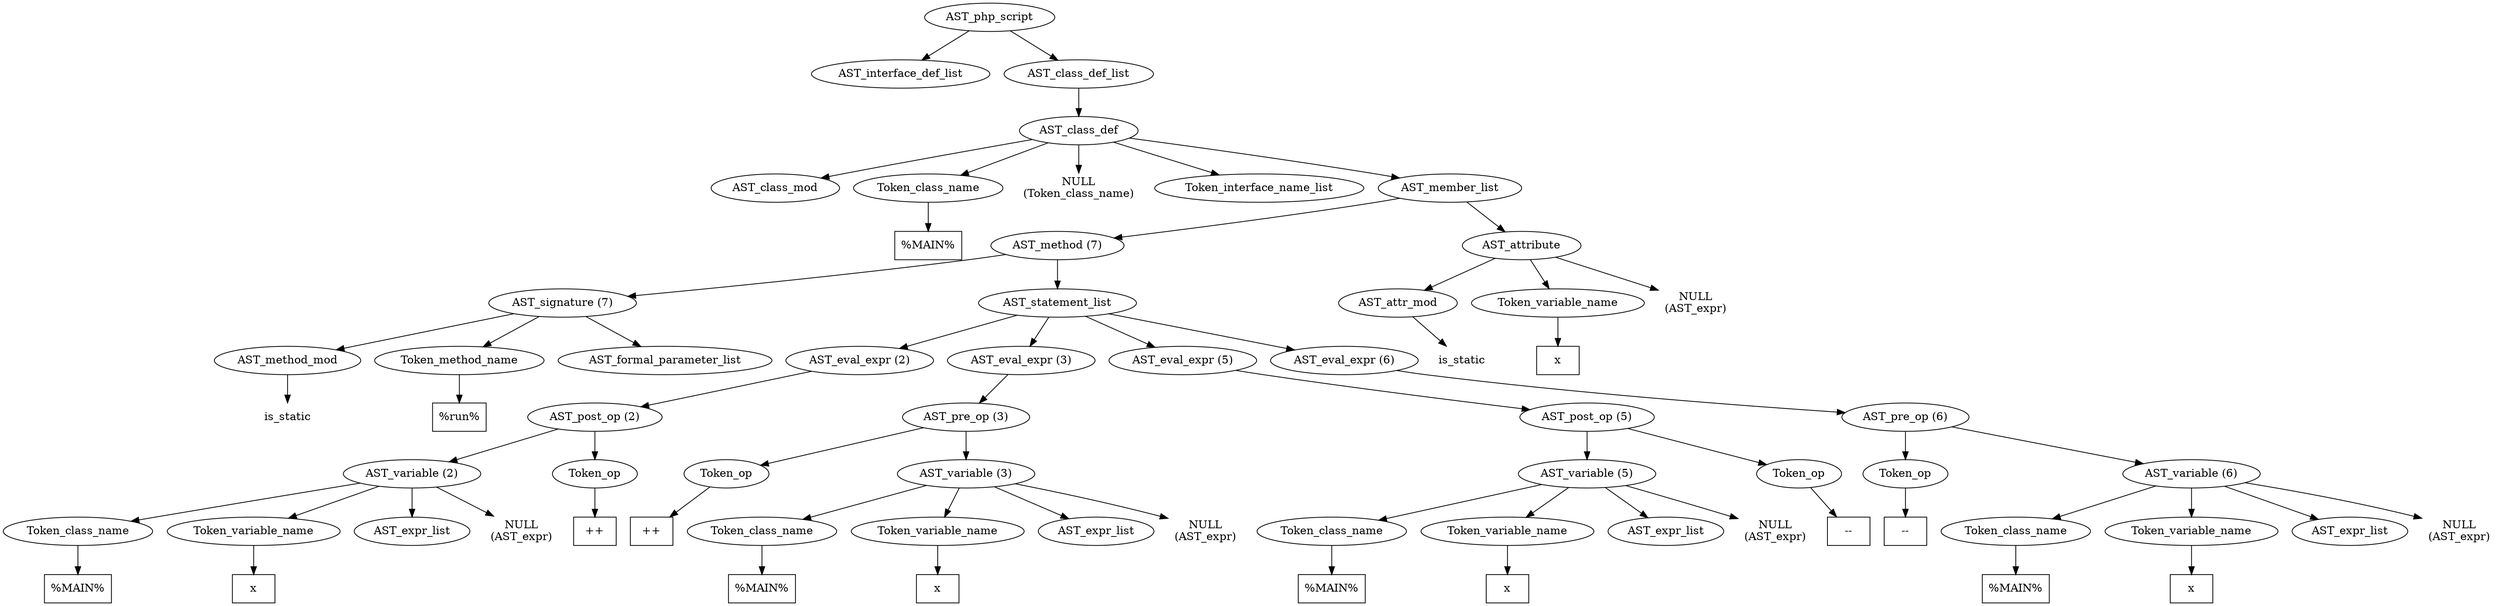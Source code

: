 /*
 * AST in dot format generated by phc -- the PHP compiler
 */

digraph AST {
node_0 [label="AST_php_script"];
node_1 [label="AST_interface_def_list"];
node_2 [label="AST_class_def_list"];
node_3 [label="AST_class_def"];
node_4 [label="AST_class_mod"];
node_5 [label="Token_class_name"];
node_6 [label="%MAIN%", shape=box]
node_5 -> node_6;
node_7 [label="NULL\n(Token_class_name)", shape=plaintext]
node_8 [label="Token_interface_name_list"];
node_9 [label="AST_member_list"];
node_10 [label="AST_method (7)"];
node_11 [label="AST_signature (7)"];
node_12 [label="AST_method_mod"];
node_13 [label="is_static", shape=plaintext]
node_12 -> node_13;
node_14 [label="Token_method_name"];
node_15 [label="%run%", shape=box]
node_14 -> node_15;
node_16 [label="AST_formal_parameter_list"];
node_11 -> node_16;
node_11 -> node_14;
node_11 -> node_12;
node_17 [label="AST_statement_list"];
node_18 [label="AST_eval_expr (2)"];
node_19 [label="AST_post_op (2)"];
node_20 [label="AST_variable (2)"];
node_21 [label="Token_class_name"];
node_22 [label="%MAIN%", shape=box]
node_21 -> node_22;
node_23 [label="Token_variable_name"];
node_24 [label="x", shape=box]
node_23 -> node_24;
node_25 [label="AST_expr_list"];
node_26 [label="NULL\n(AST_expr)", shape=plaintext]
node_20 -> node_26;
node_20 -> node_25;
node_20 -> node_23;
node_20 -> node_21;
node_27 [label="Token_op"];
node_28 [label="++", shape=box]
node_27 -> node_28;
node_19 -> node_27;
node_19 -> node_20;
node_18 -> node_19;
node_29 [label="AST_eval_expr (3)"];
node_30 [label="AST_pre_op (3)"];
node_31 [label="Token_op"];
node_32 [label="++", shape=box]
node_31 -> node_32;
node_33 [label="AST_variable (3)"];
node_34 [label="Token_class_name"];
node_35 [label="%MAIN%", shape=box]
node_34 -> node_35;
node_36 [label="Token_variable_name"];
node_37 [label="x", shape=box]
node_36 -> node_37;
node_38 [label="AST_expr_list"];
node_39 [label="NULL\n(AST_expr)", shape=plaintext]
node_33 -> node_39;
node_33 -> node_38;
node_33 -> node_36;
node_33 -> node_34;
node_30 -> node_33;
node_30 -> node_31;
node_29 -> node_30;
node_40 [label="AST_eval_expr (5)"];
node_41 [label="AST_post_op (5)"];
node_42 [label="AST_variable (5)"];
node_43 [label="Token_class_name"];
node_44 [label="%MAIN%", shape=box]
node_43 -> node_44;
node_45 [label="Token_variable_name"];
node_46 [label="x", shape=box]
node_45 -> node_46;
node_47 [label="AST_expr_list"];
node_48 [label="NULL\n(AST_expr)", shape=plaintext]
node_42 -> node_48;
node_42 -> node_47;
node_42 -> node_45;
node_42 -> node_43;
node_49 [label="Token_op"];
node_50 [label="--", shape=box]
node_49 -> node_50;
node_41 -> node_49;
node_41 -> node_42;
node_40 -> node_41;
node_51 [label="AST_eval_expr (6)"];
node_52 [label="AST_pre_op (6)"];
node_53 [label="Token_op"];
node_54 [label="--", shape=box]
node_53 -> node_54;
node_55 [label="AST_variable (6)"];
node_56 [label="Token_class_name"];
node_57 [label="%MAIN%", shape=box]
node_56 -> node_57;
node_58 [label="Token_variable_name"];
node_59 [label="x", shape=box]
node_58 -> node_59;
node_60 [label="AST_expr_list"];
node_61 [label="NULL\n(AST_expr)", shape=plaintext]
node_55 -> node_61;
node_55 -> node_60;
node_55 -> node_58;
node_55 -> node_56;
node_52 -> node_55;
node_52 -> node_53;
node_51 -> node_52;
node_17 -> node_51;
node_17 -> node_40;
node_17 -> node_29;
node_17 -> node_18;
node_10 -> node_17;
node_10 -> node_11;
node_62 [label="AST_attribute"];
node_63 [label="AST_attr_mod"];
node_64 [label="is_static", shape=plaintext]
node_63 -> node_64;
node_65 [label="Token_variable_name"];
node_66 [label="x", shape=box]
node_65 -> node_66;
node_67 [label="NULL\n(AST_expr)", shape=plaintext]
node_62 -> node_67;
node_62 -> node_65;
node_62 -> node_63;
node_9 -> node_62;
node_9 -> node_10;
node_3 -> node_9;
node_3 -> node_8;
node_3 -> node_7;
node_3 -> node_5;
node_3 -> node_4;
node_2 -> node_3;
node_0 -> node_2;
node_0 -> node_1;
}
